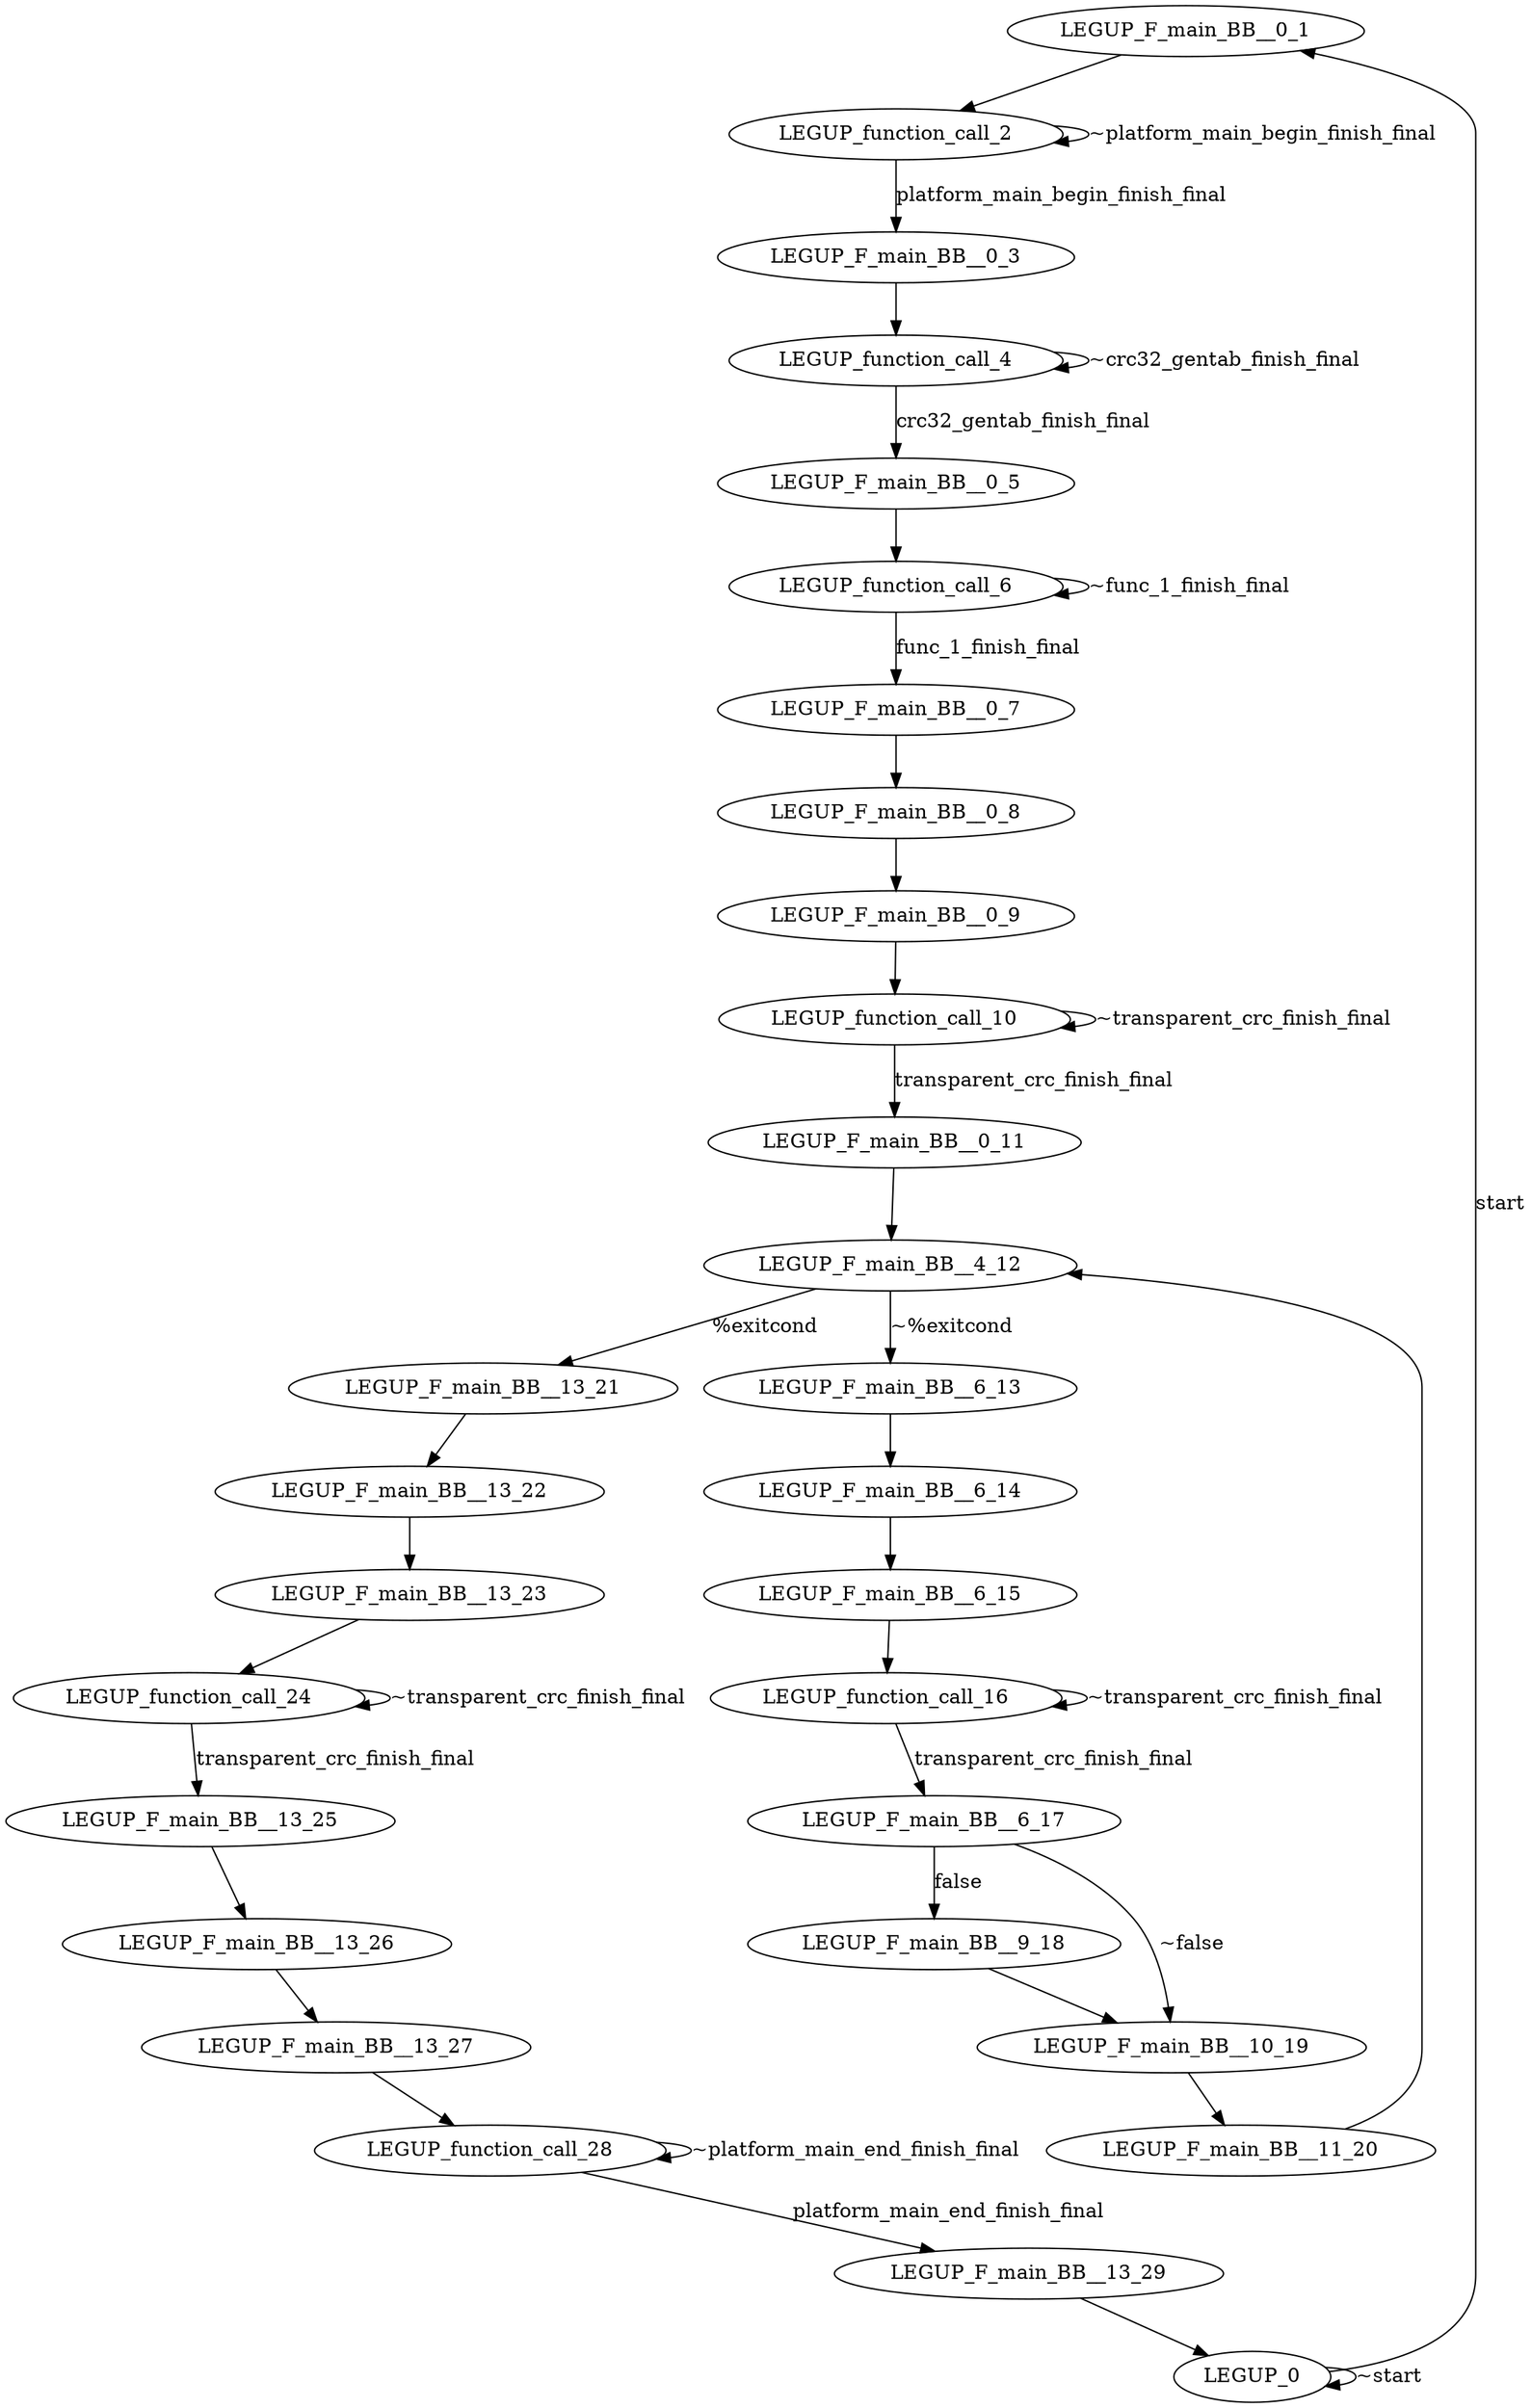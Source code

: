 digraph {
Node0x3c63ba0[label="LEGUP_F_main_BB__0_1"];
Node0x3c4cc80[label="LEGUP_0"];
Node0x3c4cc80 -> Node0x3c63ba0[label="start"];
Node0x3c4cc80 -> Node0x3c4cc80[label="~start"];
Node0x40e6380[label="LEGUP_function_call_2"];
Node0x3c63ba0 -> Node0x40e6380;
Node0x3c0cdd0[label="LEGUP_F_main_BB__0_3"];
Node0x40e6380 -> Node0x3c0cdd0[label="platform_main_begin_finish_final"];
Node0x40e6380 -> Node0x40e6380[label="~platform_main_begin_finish_final"];
Node0x40ec3f0[label="LEGUP_function_call_4"];
Node0x3c0cdd0 -> Node0x40ec3f0;
Node0x3c0cf10[label="LEGUP_F_main_BB__0_5"];
Node0x40ec3f0 -> Node0x3c0cf10[label="crc32_gentab_finish_final"];
Node0x40ec3f0 -> Node0x40ec3f0[label="~crc32_gentab_finish_final"];
Node0x40f1b20[label="LEGUP_function_call_6"];
Node0x3c0cf10 -> Node0x40f1b20;
Node0x3c0d050[label="LEGUP_F_main_BB__0_7"];
Node0x40f1b20 -> Node0x3c0d050[label="func_1_finish_final"];
Node0x40f1b20 -> Node0x40f1b20[label="~func_1_finish_final"];
Node0x3c0d190[label="LEGUP_F_main_BB__0_8"];
Node0x3c0d050 -> Node0x3c0d190;
Node0x3c0d2d0[label="LEGUP_F_main_BB__0_9"];
Node0x3c0d190 -> Node0x3c0d2d0;
Node0x40f8200[label="LEGUP_function_call_10"];
Node0x3c0d2d0 -> Node0x40f8200;
Node0x3c4a7d0[label="LEGUP_F_main_BB__0_11"];
Node0x40f8200 -> Node0x3c4a7d0[label="transparent_crc_finish_final"];
Node0x40f8200 -> Node0x40f8200[label="~transparent_crc_finish_final"];
Node0x3c637c0[label="LEGUP_F_main_BB__4_12"];
Node0x3c4a7d0 -> Node0x3c637c0;
Node0x3c0cbd0[label="LEGUP_F_main_BB__13_21"];
Node0x3c637c0 -> Node0x3c0cbd0[label="%exitcond"];
Node0x3c0c610[label="LEGUP_F_main_BB__6_13"];
Node0x3c637c0 -> Node0x3c0c610[label="~%exitcond"];
Node0x3c4b4e0[label="LEGUP_F_main_BB__6_14"];
Node0x3c0c610 -> Node0x3c4b4e0;
Node0x3c4b5b0[label="LEGUP_F_main_BB__6_15"];
Node0x3c4b4e0 -> Node0x3c4b5b0;
Node0x40feb90[label="LEGUP_function_call_16"];
Node0x3c4b5b0 -> Node0x40feb90;
Node0x3c4b680[label="LEGUP_F_main_BB__6_17"];
Node0x40feb90 -> Node0x3c4b680[label="transparent_crc_finish_final"];
Node0x40feb90 -> Node0x40feb90[label="~transparent_crc_finish_final"];
Node0x3c0c750[label="LEGUP_F_main_BB__9_18"];
Node0x3c4b680 -> Node0x3c0c750[label="false"];
Node0x3c0c8d0[label="LEGUP_F_main_BB__10_19"];
Node0x3c4b680 -> Node0x3c0c8d0[label="~false"];
Node0x3c0c750 -> Node0x3c0c8d0;
Node0x3c0ca50[label="LEGUP_F_main_BB__11_20"];
Node0x3c0c8d0 -> Node0x3c0ca50;
Node0x3c0ca50 -> Node0x3c637c0;
Node0x3c4b910[label="LEGUP_F_main_BB__13_22"];
Node0x3c0cbd0 -> Node0x3c4b910;
Node0x3c4b9e0[label="LEGUP_F_main_BB__13_23"];
Node0x3c4b910 -> Node0x3c4b9e0;
Node0x4104520[label="LEGUP_function_call_24"];
Node0x3c4b9e0 -> Node0x4104520;
Node0x3c4bab0[label="LEGUP_F_main_BB__13_25"];
Node0x4104520 -> Node0x3c4bab0[label="transparent_crc_finish_final"];
Node0x4104520 -> Node0x4104520[label="~transparent_crc_finish_final"];
Node0x3c4bb80[label="LEGUP_F_main_BB__13_26"];
Node0x3c4bab0 -> Node0x3c4bb80;
Node0x3c4bc50[label="LEGUP_F_main_BB__13_27"];
Node0x3c4bb80 -> Node0x3c4bc50;
Node0x4108d70[label="LEGUP_function_call_28"];
Node0x3c4bc50 -> Node0x4108d70;
Node0x3c4bd50[label="LEGUP_F_main_BB__13_29"];
Node0x4108d70 -> Node0x3c4bd50[label="platform_main_end_finish_final"];
Node0x4108d70 -> Node0x4108d70[label="~platform_main_end_finish_final"];
Node0x3c4bd50 -> Node0x3c4cc80;
}
